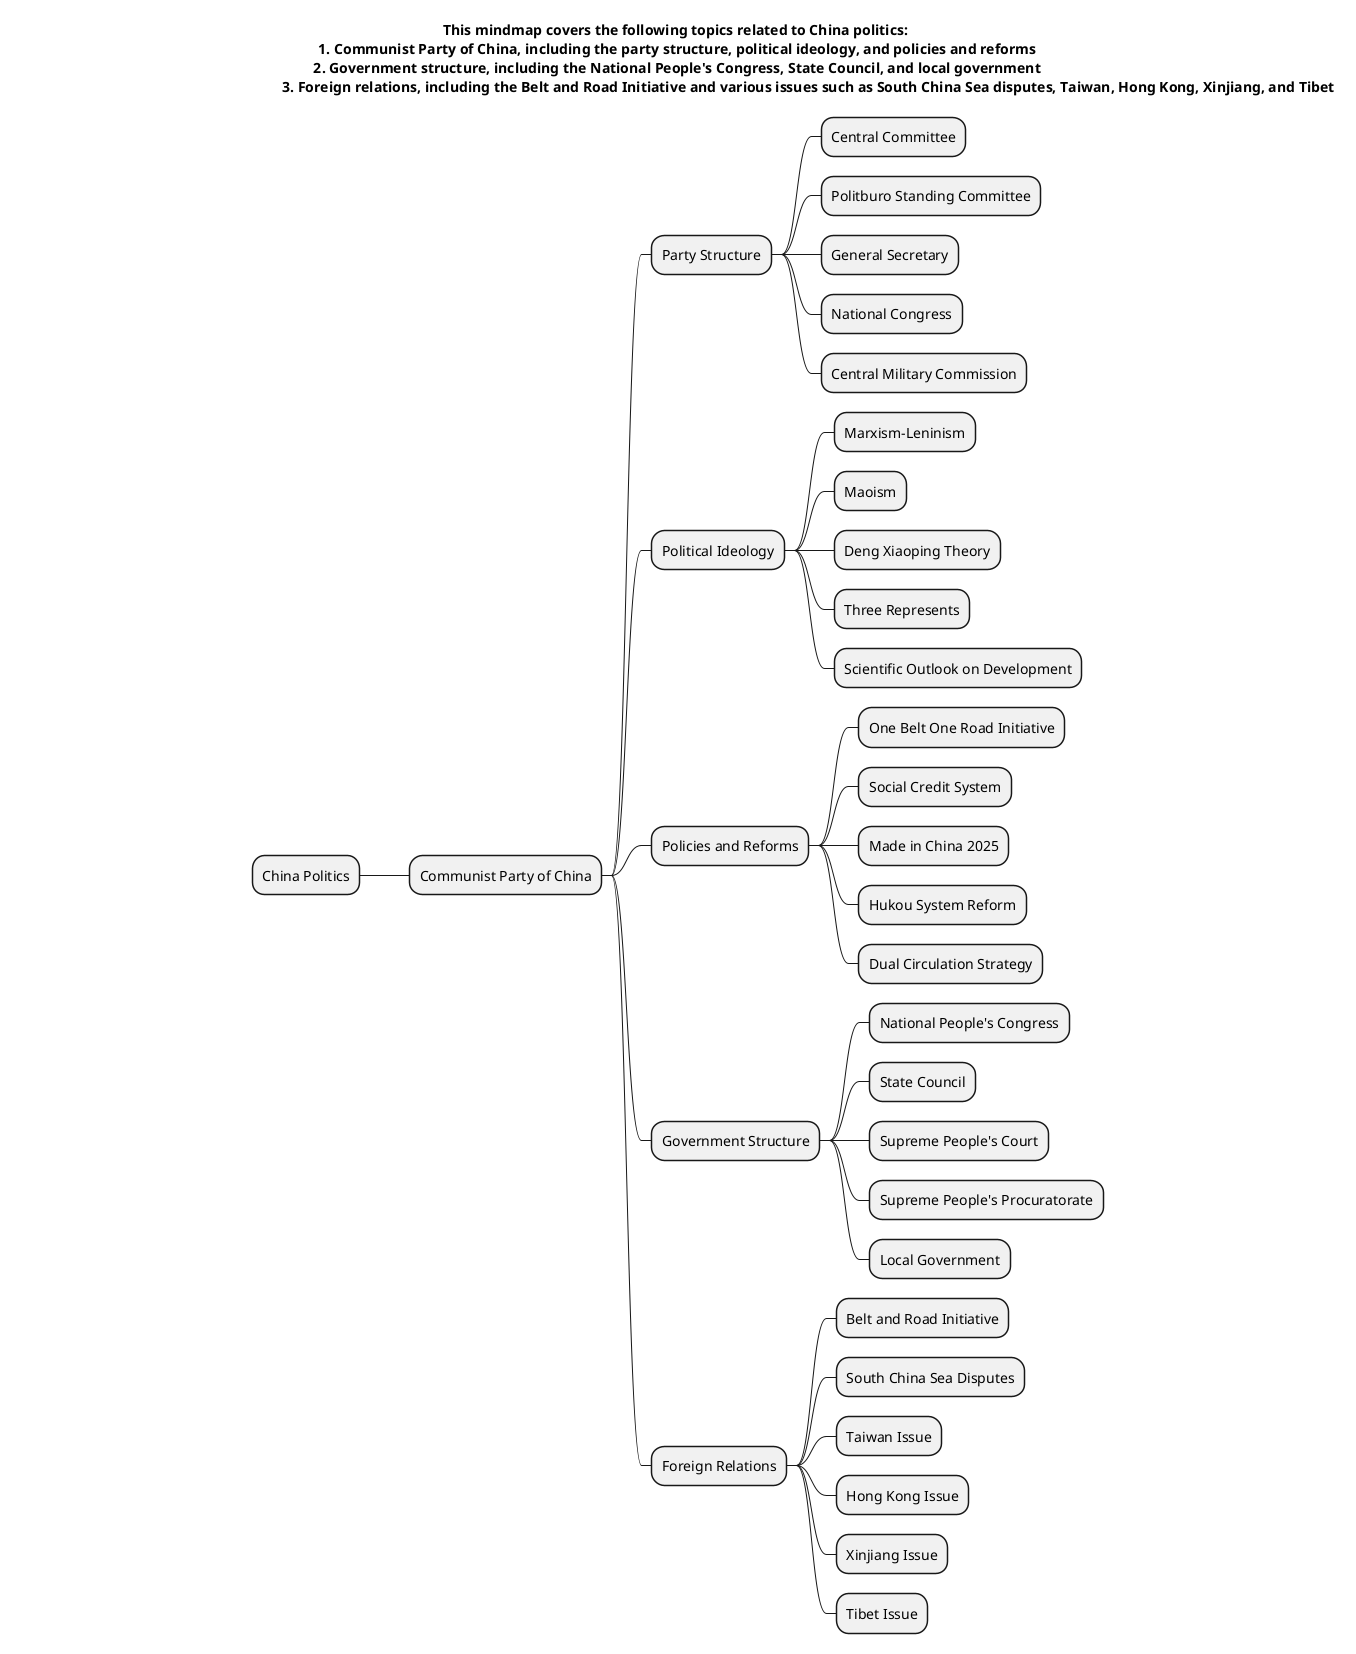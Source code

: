@startmindmap
title This mindmap covers the following topics related to China politics: \n1. Communist Party of China, including the party structure, political ideology, and policies and reforms\n2. Government structure, including the National People's Congress, State Council, and local government\n\t\t\t\t\t\t\t\t\t3. Foreign relations, including the Belt and Road Initiative and various issues such as South China Sea disputes, Taiwan, Hong Kong, Xinjiang, and Tibet
* China Politics
** Communist Party of China
*** Party Structure
**** Central Committee
**** Politburo Standing Committee
**** General Secretary
**** National Congress
**** Central Military Commission
*** Political Ideology
**** Marxism-Leninism
**** Maoism
**** Deng Xiaoping Theory
**** Three Represents
**** Scientific Outlook on Development
*** Policies and Reforms
**** One Belt One Road Initiative
**** Social Credit System
**** Made in China 2025
**** Hukou System Reform
**** Dual Circulation Strategy
*** Government Structure
**** National People's Congress
**** State Council
**** Supreme People's Court
**** Supreme People's Procuratorate
**** Local Government
*** Foreign Relations
**** Belt and Road Initiative
**** South China Sea Disputes
**** Taiwan Issue
**** Hong Kong Issue
**** Xinjiang Issue
**** Tibet Issue
@endmindmap
